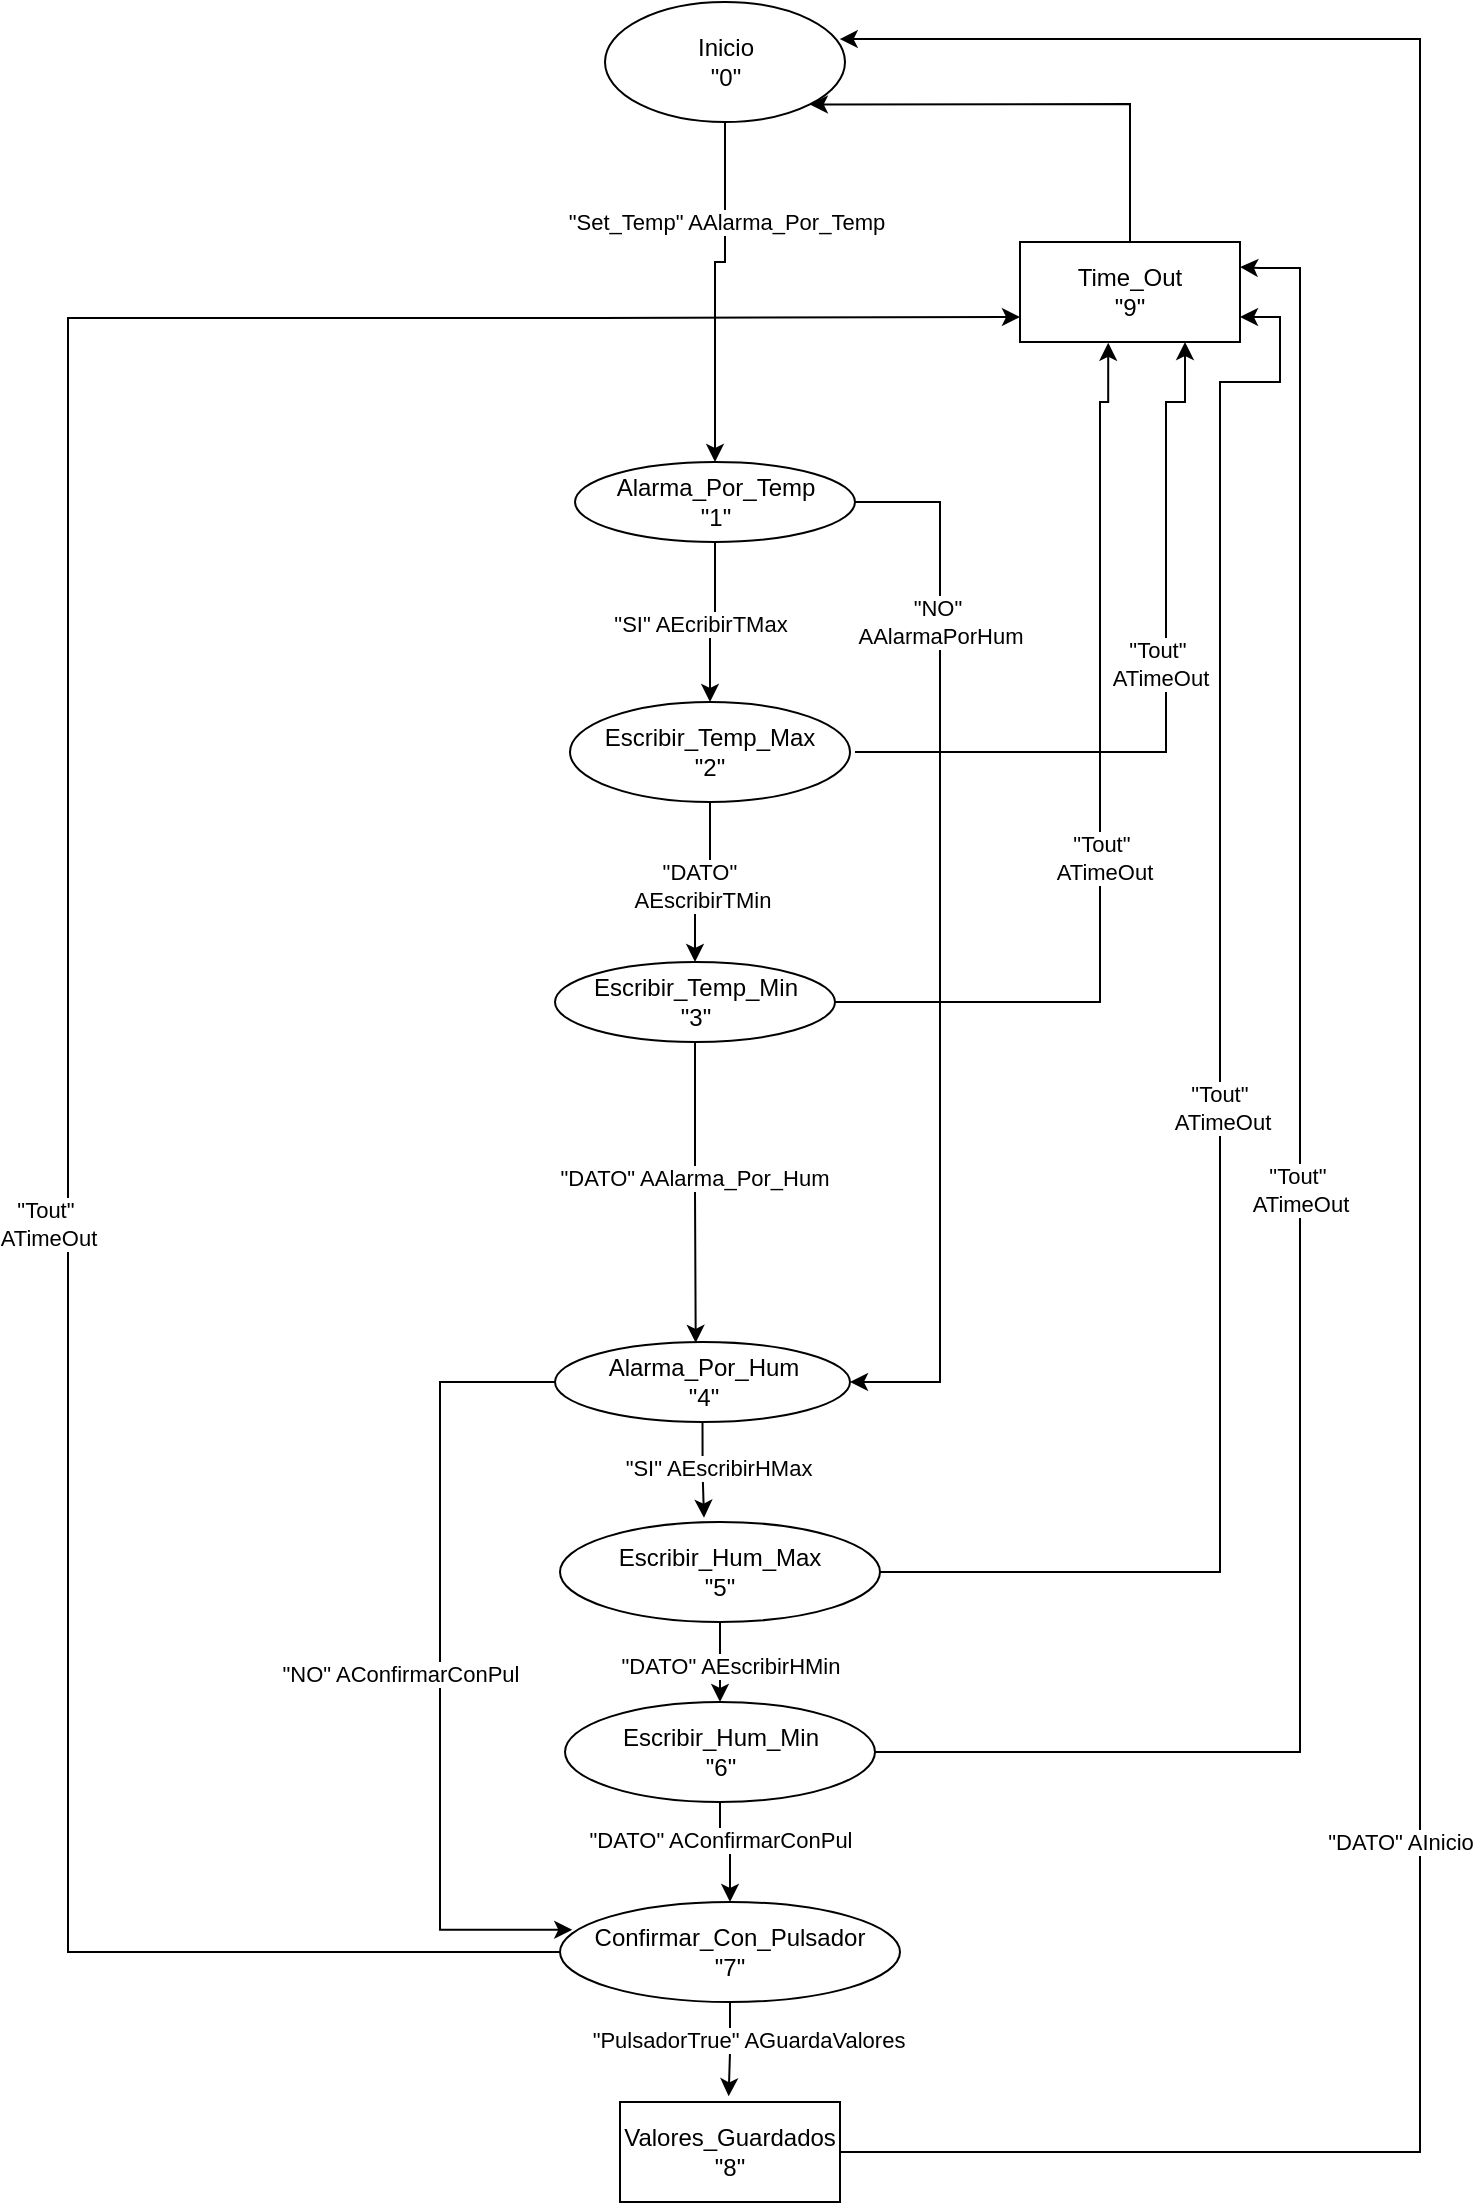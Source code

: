 <mxfile version="24.6.4" type="device">
  <diagram name="Page-1" id="wSb3pIXxHaZCQYWZxsak">
    <mxGraphModel dx="1507" dy="1035" grid="1" gridSize="10" guides="1" tooltips="1" connect="1" arrows="1" fold="1" page="1" pageScale="1" pageWidth="827" pageHeight="1169" math="0" shadow="0">
      <root>
        <mxCell id="0" />
        <mxCell id="1" parent="0" />
        <mxCell id="gHkvKvIm3D_nOaMs9rWN-1" value="Inicio&lt;div&gt;&quot;0&quot;&lt;/div&gt;" style="ellipse;whiteSpace=wrap;html=1;" parent="1" vertex="1">
          <mxGeometry x="342.5" y="50" width="120" height="60" as="geometry" />
        </mxCell>
        <mxCell id="gHkvKvIm3D_nOaMs9rWN-5" style="edgeStyle=orthogonalEdgeStyle;rounded=0;orthogonalLoop=1;jettySize=auto;html=1;entryX=0.5;entryY=0;entryDx=0;entryDy=0;exitX=0.5;exitY=1;exitDx=0;exitDy=0;" parent="1" source="D1iu8mPuPwEkOPNxLqE6-5" target="gHkvKvIm3D_nOaMs9rWN-4" edge="1">
          <mxGeometry relative="1" as="geometry">
            <mxPoint x="400" y="360" as="sourcePoint" />
          </mxGeometry>
        </mxCell>
        <mxCell id="gHkvKvIm3D_nOaMs9rWN-6" value="&quot;SI&quot; AEcribirTMax" style="edgeLabel;html=1;align=center;verticalAlign=middle;resizable=0;points=[];" parent="gHkvKvIm3D_nOaMs9rWN-5" vertex="1" connectable="0">
          <mxGeometry x="0.108" y="3" relative="1" as="geometry">
            <mxPoint x="-8" y="-2" as="offset" />
          </mxGeometry>
        </mxCell>
        <mxCell id="gHkvKvIm3D_nOaMs9rWN-31" style="edgeStyle=orthogonalEdgeStyle;rounded=0;orthogonalLoop=1;jettySize=auto;html=1;entryX=0.45;entryY=-0.043;entryDx=0;entryDy=0;entryPerimeter=0;exitX=0.5;exitY=1;exitDx=0;exitDy=0;" parent="1" source="D1iu8mPuPwEkOPNxLqE6-7" target="gHkvKvIm3D_nOaMs9rWN-29" edge="1">
          <mxGeometry relative="1" as="geometry">
            <mxPoint x="500" y="279.5" as="targetPoint" />
            <mxPoint x="400" y="660" as="sourcePoint" />
          </mxGeometry>
        </mxCell>
        <mxCell id="gHkvKvIm3D_nOaMs9rWN-32" value="&quot;SI&quot; AEscribirHMax" style="edgeLabel;html=1;align=center;verticalAlign=middle;resizable=0;points=[];" parent="gHkvKvIm3D_nOaMs9rWN-31" vertex="1" connectable="0">
          <mxGeometry x="0.585" relative="1" as="geometry">
            <mxPoint x="7" y="-15" as="offset" />
          </mxGeometry>
        </mxCell>
        <mxCell id="gHkvKvIm3D_nOaMs9rWN-8" style="edgeStyle=orthogonalEdgeStyle;rounded=0;orthogonalLoop=1;jettySize=auto;html=1;exitX=0.5;exitY=1;exitDx=0;exitDy=0;entryX=0.5;entryY=0;entryDx=0;entryDy=0;" parent="1" source="gHkvKvIm3D_nOaMs9rWN-4" target="gHkvKvIm3D_nOaMs9rWN-7" edge="1">
          <mxGeometry relative="1" as="geometry" />
        </mxCell>
        <mxCell id="gHkvKvIm3D_nOaMs9rWN-9" value="&quot;DATO&quot;&amp;nbsp;&lt;div&gt;AEscribirTMin&lt;/div&gt;" style="edgeLabel;html=1;align=center;verticalAlign=middle;resizable=0;points=[];" parent="gHkvKvIm3D_nOaMs9rWN-8" vertex="1" connectable="0">
          <mxGeometry y="2" relative="1" as="geometry">
            <mxPoint as="offset" />
          </mxGeometry>
        </mxCell>
        <mxCell id="gHkvKvIm3D_nOaMs9rWN-24" style="edgeStyle=orthogonalEdgeStyle;rounded=0;orthogonalLoop=1;jettySize=auto;html=1;exitX=1;exitY=0.5;exitDx=0;exitDy=0;entryX=0.75;entryY=1;entryDx=0;entryDy=0;" parent="1" target="3OKYl5-qhpJkKLRwrcnB-1" edge="1">
          <mxGeometry relative="1" as="geometry">
            <mxPoint x="622.5" y="230" as="targetPoint" />
            <Array as="points">
              <mxPoint x="623" y="425" />
              <mxPoint x="623" y="250" />
              <mxPoint x="633" y="250" />
            </Array>
            <mxPoint x="467.5" y="425" as="sourcePoint" />
          </mxGeometry>
        </mxCell>
        <mxCell id="gHkvKvIm3D_nOaMs9rWN-25" value="&quot;Tout&quot;&amp;nbsp;&lt;div&gt;ATimeOut&lt;/div&gt;" style="edgeLabel;html=1;align=center;verticalAlign=middle;resizable=0;points=[];" parent="gHkvKvIm3D_nOaMs9rWN-24" vertex="1" connectable="0">
          <mxGeometry x="0.021" y="-1" relative="1" as="geometry">
            <mxPoint x="-4" y="-11" as="offset" />
          </mxGeometry>
        </mxCell>
        <mxCell id="gHkvKvIm3D_nOaMs9rWN-4" value="Escribir_Temp_Max&lt;div&gt;&quot;2&quot;&lt;/div&gt;" style="ellipse;whiteSpace=wrap;html=1;" parent="1" vertex="1">
          <mxGeometry x="325" y="400" width="140" height="50" as="geometry" />
        </mxCell>
        <mxCell id="gHkvKvIm3D_nOaMs9rWN-22" style="edgeStyle=orthogonalEdgeStyle;rounded=0;orthogonalLoop=1;jettySize=auto;html=1;exitX=1;exitY=0.5;exitDx=0;exitDy=0;entryX=0.401;entryY=1.008;entryDx=0;entryDy=0;entryPerimeter=0;" parent="1" source="gHkvKvIm3D_nOaMs9rWN-7" target="3OKYl5-qhpJkKLRwrcnB-1" edge="1">
          <mxGeometry relative="1" as="geometry">
            <mxPoint x="334.0" y="535" as="sourcePoint" />
            <mxPoint x="590" y="250" as="targetPoint" />
            <Array as="points">
              <mxPoint x="590" y="550" />
              <mxPoint x="590" y="250" />
              <mxPoint x="594" y="250" />
            </Array>
          </mxGeometry>
        </mxCell>
        <mxCell id="gHkvKvIm3D_nOaMs9rWN-23" value="&quot;Tout&quot;&amp;nbsp;&lt;div&gt;ATimeOut&lt;/div&gt;" style="edgeLabel;html=1;align=center;verticalAlign=middle;resizable=0;points=[];" parent="gHkvKvIm3D_nOaMs9rWN-22" vertex="1" connectable="0">
          <mxGeometry x="-0.032" y="-2" relative="1" as="geometry">
            <mxPoint y="21" as="offset" />
          </mxGeometry>
        </mxCell>
        <mxCell id="gHkvKvIm3D_nOaMs9rWN-7" value="Escribir_Temp_Min&lt;div&gt;&quot;3&quot;&lt;/div&gt;" style="ellipse;whiteSpace=wrap;html=1;" parent="1" vertex="1">
          <mxGeometry x="317.5" y="530" width="140" height="40" as="geometry" />
        </mxCell>
        <mxCell id="gHkvKvIm3D_nOaMs9rWN-13" style="edgeStyle=orthogonalEdgeStyle;rounded=0;orthogonalLoop=1;jettySize=auto;html=1;exitX=0.5;exitY=1;exitDx=0;exitDy=0;entryX=0.494;entryY=-0.057;entryDx=0;entryDy=0;entryPerimeter=0;" parent="1" source="gHkvKvIm3D_nOaMs9rWN-10" target="gHkvKvIm3D_nOaMs9rWN-15" edge="1">
          <mxGeometry relative="1" as="geometry">
            <mxPoint x="389" y="860" as="targetPoint" />
          </mxGeometry>
        </mxCell>
        <mxCell id="gHkvKvIm3D_nOaMs9rWN-14" value="&quot;PulsadorTrue&quot; AGuardaValores" style="edgeLabel;html=1;align=center;verticalAlign=middle;resizable=0;points=[];" parent="gHkvKvIm3D_nOaMs9rWN-13" vertex="1" connectable="0">
          <mxGeometry x="-0.243" y="-1" relative="1" as="geometry">
            <mxPoint x="10" y="1" as="offset" />
          </mxGeometry>
        </mxCell>
        <mxCell id="gHkvKvIm3D_nOaMs9rWN-19" style="edgeStyle=orthogonalEdgeStyle;rounded=0;orthogonalLoop=1;jettySize=auto;html=1;exitX=0;exitY=0.5;exitDx=0;exitDy=0;entryX=0;entryY=0.75;entryDx=0;entryDy=0;" parent="1" source="gHkvKvIm3D_nOaMs9rWN-10" target="3OKYl5-qhpJkKLRwrcnB-1" edge="1">
          <mxGeometry relative="1" as="geometry">
            <mxPoint x="340" y="200" as="targetPoint" />
            <Array as="points">
              <mxPoint x="74" y="1025" />
              <mxPoint x="74" y="208" />
              <mxPoint x="340" y="208" />
            </Array>
            <mxPoint x="304.09" y="995" as="sourcePoint" />
          </mxGeometry>
        </mxCell>
        <mxCell id="gHkvKvIm3D_nOaMs9rWN-20" value="&quot;Tout&quot;&amp;nbsp;&lt;div&gt;ATimeOut&lt;/div&gt;" style="edgeLabel;html=1;align=center;verticalAlign=middle;resizable=0;points=[];" parent="gHkvKvIm3D_nOaMs9rWN-19" vertex="1" connectable="0">
          <mxGeometry x="-0.207" y="-1" relative="1" as="geometry">
            <mxPoint x="-11" as="offset" />
          </mxGeometry>
        </mxCell>
        <mxCell id="gHkvKvIm3D_nOaMs9rWN-10" value="Confirmar_Con_Pulsador&lt;div&gt;&quot;7&quot;&lt;/div&gt;" style="ellipse;whiteSpace=wrap;html=1;" parent="1" vertex="1">
          <mxGeometry x="320" y="1000" width="170" height="50" as="geometry" />
        </mxCell>
        <mxCell id="D1iu8mPuPwEkOPNxLqE6-1" style="edgeStyle=orthogonalEdgeStyle;rounded=0;orthogonalLoop=1;jettySize=auto;html=1;exitX=1;exitY=0.5;exitDx=0;exitDy=0;entryX=0.978;entryY=0.309;entryDx=0;entryDy=0;entryPerimeter=0;" parent="1" source="gHkvKvIm3D_nOaMs9rWN-15" target="gHkvKvIm3D_nOaMs9rWN-1" edge="1">
          <mxGeometry relative="1" as="geometry">
            <mxPoint x="680" y="90" as="targetPoint" />
            <Array as="points">
              <mxPoint x="750" y="1125" />
              <mxPoint x="750" y="68" />
            </Array>
          </mxGeometry>
        </mxCell>
        <mxCell id="D1iu8mPuPwEkOPNxLqE6-2" value="&quot;DATO&quot; AInicio" style="edgeLabel;html=1;align=center;verticalAlign=middle;resizable=0;points=[];" parent="D1iu8mPuPwEkOPNxLqE6-1" vertex="1" connectable="0">
          <mxGeometry x="0.964" y="-1" relative="1" as="geometry">
            <mxPoint x="250" y="902" as="offset" />
          </mxGeometry>
        </mxCell>
        <mxCell id="gHkvKvIm3D_nOaMs9rWN-15" value="Valores_Guardados&lt;div&gt;&quot;8&quot;&lt;/div&gt;" style="html=1;whiteSpace=wrap;" parent="1" vertex="1">
          <mxGeometry x="350" y="1100" width="110" height="50" as="geometry" />
        </mxCell>
        <mxCell id="gHkvKvIm3D_nOaMs9rWN-33" style="edgeStyle=orthogonalEdgeStyle;rounded=0;orthogonalLoop=1;jettySize=auto;html=1;exitX=0.5;exitY=1;exitDx=0;exitDy=0;entryX=0.5;entryY=0;entryDx=0;entryDy=0;" parent="1" source="gHkvKvIm3D_nOaMs9rWN-29" target="gHkvKvIm3D_nOaMs9rWN-30" edge="1">
          <mxGeometry relative="1" as="geometry">
            <mxPoint x="510" y="690" as="targetPoint" />
          </mxGeometry>
        </mxCell>
        <mxCell id="gHkvKvIm3D_nOaMs9rWN-34" value="&quot;DATO&quot; AEscribirHMin" style="edgeLabel;html=1;align=center;verticalAlign=middle;resizable=0;points=[];" parent="gHkvKvIm3D_nOaMs9rWN-33" vertex="1" connectable="0">
          <mxGeometry x="-0.205" relative="1" as="geometry">
            <mxPoint x="5" y="6" as="offset" />
          </mxGeometry>
        </mxCell>
        <mxCell id="gHkvKvIm3D_nOaMs9rWN-29" value="Escribir_Hum_Max&lt;div&gt;&quot;5&quot;&lt;/div&gt;" style="ellipse;whiteSpace=wrap;html=1;" parent="1" vertex="1">
          <mxGeometry x="320" y="810" width="160" height="50" as="geometry" />
        </mxCell>
        <mxCell id="gHkvKvIm3D_nOaMs9rWN-37" style="edgeStyle=orthogonalEdgeStyle;rounded=0;orthogonalLoop=1;jettySize=auto;html=1;exitX=0.5;exitY=1;exitDx=0;exitDy=0;" parent="1" source="gHkvKvIm3D_nOaMs9rWN-30" target="gHkvKvIm3D_nOaMs9rWN-10" edge="1">
          <mxGeometry relative="1" as="geometry" />
        </mxCell>
        <mxCell id="gHkvKvIm3D_nOaMs9rWN-38" value="&quot;DATO&quot; AConfirmarConPul" style="edgeLabel;html=1;align=center;verticalAlign=middle;resizable=0;points=[];" parent="gHkvKvIm3D_nOaMs9rWN-37" vertex="1" connectable="0">
          <mxGeometry x="-0.764" y="1" relative="1" as="geometry">
            <mxPoint x="-1" y="12" as="offset" />
          </mxGeometry>
        </mxCell>
        <mxCell id="gHkvKvIm3D_nOaMs9rWN-39" style="edgeStyle=orthogonalEdgeStyle;rounded=0;orthogonalLoop=1;jettySize=auto;html=1;exitX=1;exitY=0.5;exitDx=0;exitDy=0;entryX=1;entryY=0.25;entryDx=0;entryDy=0;" parent="1" source="gHkvKvIm3D_nOaMs9rWN-30" target="3OKYl5-qhpJkKLRwrcnB-1" edge="1">
          <mxGeometry relative="1" as="geometry">
            <mxPoint x="530" y="520" as="targetPoint" />
            <Array as="points">
              <mxPoint x="690" y="925" />
              <mxPoint x="690" y="183" />
              <mxPoint x="670" y="183" />
            </Array>
          </mxGeometry>
        </mxCell>
        <mxCell id="gHkvKvIm3D_nOaMs9rWN-42" value="&quot;Tout&quot;&amp;nbsp;&lt;div&gt;ATimeOut&lt;/div&gt;" style="edgeLabel;html=1;align=center;verticalAlign=middle;resizable=0;points=[];" parent="gHkvKvIm3D_nOaMs9rWN-39" vertex="1" connectable="0">
          <mxGeometry x="0.004" relative="1" as="geometry">
            <mxPoint as="offset" />
          </mxGeometry>
        </mxCell>
        <mxCell id="gHkvKvIm3D_nOaMs9rWN-30" value="Escribir_Hum_Min&lt;div&gt;&quot;6&quot;&lt;/div&gt;" style="ellipse;whiteSpace=wrap;html=1;" parent="1" vertex="1">
          <mxGeometry x="322.5" y="900" width="155" height="50" as="geometry" />
        </mxCell>
        <mxCell id="gHkvKvIm3D_nOaMs9rWN-40" style="edgeStyle=orthogonalEdgeStyle;rounded=0;orthogonalLoop=1;jettySize=auto;html=1;exitX=1;exitY=0.5;exitDx=0;exitDy=0;entryX=1;entryY=0.75;entryDx=0;entryDy=0;" parent="1" source="gHkvKvIm3D_nOaMs9rWN-29" target="3OKYl5-qhpJkKLRwrcnB-1" edge="1">
          <mxGeometry relative="1" as="geometry">
            <Array as="points">
              <mxPoint x="650" y="835" />
              <mxPoint x="650" y="240" />
              <mxPoint x="680" y="240" />
              <mxPoint x="680" y="208" />
            </Array>
            <mxPoint x="480" y="150" as="targetPoint" />
          </mxGeometry>
        </mxCell>
        <mxCell id="gHkvKvIm3D_nOaMs9rWN-41" value="&quot;Tout&quot;&amp;nbsp;&lt;div&gt;ATimeOut&lt;/div&gt;" style="edgeLabel;html=1;align=center;verticalAlign=middle;resizable=0;points=[];" parent="gHkvKvIm3D_nOaMs9rWN-40" vertex="1" connectable="0">
          <mxGeometry x="-0.051" y="-1" relative="1" as="geometry">
            <mxPoint as="offset" />
          </mxGeometry>
        </mxCell>
        <mxCell id="D1iu8mPuPwEkOPNxLqE6-16" style="edgeStyle=orthogonalEdgeStyle;rounded=0;orthogonalLoop=1;jettySize=auto;html=1;exitX=0.5;exitY=1;exitDx=0;exitDy=0;entryX=0.5;entryY=0;entryDx=0;entryDy=0;" parent="1" source="gHkvKvIm3D_nOaMs9rWN-1" target="D1iu8mPuPwEkOPNxLqE6-5" edge="1">
          <mxGeometry relative="1" as="geometry">
            <mxPoint x="402.5" y="270" as="sourcePoint" />
            <Array as="points">
              <mxPoint x="403" y="180" />
              <mxPoint x="397" y="180" />
            </Array>
          </mxGeometry>
        </mxCell>
        <mxCell id="D1iu8mPuPwEkOPNxLqE6-17" value="&quot;Set_Temp&quot; AAlarma_Por_Temp" style="edgeLabel;html=1;align=center;verticalAlign=middle;resizable=0;points=[];" parent="D1iu8mPuPwEkOPNxLqE6-16" vertex="1" connectable="0">
          <mxGeometry x="0.086" y="2" relative="1" as="geometry">
            <mxPoint x="3" y="-40" as="offset" />
          </mxGeometry>
        </mxCell>
        <mxCell id="D1iu8mPuPwEkOPNxLqE6-18" style="edgeStyle=orthogonalEdgeStyle;rounded=0;orthogonalLoop=1;jettySize=auto;html=1;exitX=1;exitY=0.5;exitDx=0;exitDy=0;entryX=1;entryY=0.5;entryDx=0;entryDy=0;" parent="1" source="D1iu8mPuPwEkOPNxLqE6-5" target="D1iu8mPuPwEkOPNxLqE6-7" edge="1">
          <mxGeometry relative="1" as="geometry">
            <mxPoint x="470" y="640" as="targetPoint" />
            <Array as="points">
              <mxPoint x="510" y="300" />
              <mxPoint x="510" y="740" />
            </Array>
          </mxGeometry>
        </mxCell>
        <mxCell id="D1iu8mPuPwEkOPNxLqE6-19" value="&quot;NO&quot;&amp;nbsp;&lt;div&gt;AAlarmaPorHum&lt;/div&gt;" style="edgeLabel;html=1;align=center;verticalAlign=middle;resizable=0;points=[];" parent="D1iu8mPuPwEkOPNxLqE6-18" vertex="1" connectable="0">
          <mxGeometry x="0.045" y="-1" relative="1" as="geometry">
            <mxPoint x="1" y="-173" as="offset" />
          </mxGeometry>
        </mxCell>
        <mxCell id="D1iu8mPuPwEkOPNxLqE6-5" value="Alarma_Por_Temp&lt;div&gt;&quot;1&quot;&lt;/div&gt;" style="ellipse;whiteSpace=wrap;html=1;" parent="1" vertex="1">
          <mxGeometry x="327.5" y="280" width="140" height="40" as="geometry" />
        </mxCell>
        <mxCell id="D1iu8mPuPwEkOPNxLqE6-14" style="edgeStyle=orthogonalEdgeStyle;rounded=0;orthogonalLoop=1;jettySize=auto;html=1;exitX=0;exitY=0.5;exitDx=0;exitDy=0;entryX=0.036;entryY=0.278;entryDx=0;entryDy=0;entryPerimeter=0;" parent="1" source="D1iu8mPuPwEkOPNxLqE6-7" target="gHkvKvIm3D_nOaMs9rWN-10" edge="1">
          <mxGeometry relative="1" as="geometry">
            <mxPoint x="317.412" y="980" as="targetPoint" />
            <Array as="points">
              <mxPoint x="260" y="740" />
              <mxPoint x="260" y="1014" />
            </Array>
          </mxGeometry>
        </mxCell>
        <mxCell id="D1iu8mPuPwEkOPNxLqE6-15" value="&quot;NO&quot; AConfirmarConPul" style="edgeLabel;html=1;align=center;verticalAlign=middle;resizable=0;points=[];" parent="D1iu8mPuPwEkOPNxLqE6-14" vertex="1" connectable="0">
          <mxGeometry x="-0.021" relative="1" as="geometry">
            <mxPoint x="-20" y="9" as="offset" />
          </mxGeometry>
        </mxCell>
        <mxCell id="D1iu8mPuPwEkOPNxLqE6-7" value="Alarma_Por_Hum&lt;div&gt;&quot;4&quot;&lt;/div&gt;" style="ellipse;whiteSpace=wrap;html=1;" parent="1" vertex="1">
          <mxGeometry x="317.5" y="720" width="147.5" height="40" as="geometry" />
        </mxCell>
        <mxCell id="D1iu8mPuPwEkOPNxLqE6-12" style="edgeStyle=orthogonalEdgeStyle;rounded=0;orthogonalLoop=1;jettySize=auto;html=1;entryX=0.477;entryY=0.01;entryDx=0;entryDy=0;entryPerimeter=0;exitX=0.5;exitY=1;exitDx=0;exitDy=0;" parent="1" source="gHkvKvIm3D_nOaMs9rWN-7" target="D1iu8mPuPwEkOPNxLqE6-7" edge="1">
          <mxGeometry relative="1" as="geometry">
            <mxPoint x="388" y="640" as="sourcePoint" />
          </mxGeometry>
        </mxCell>
        <mxCell id="D1iu8mPuPwEkOPNxLqE6-13" value="&quot;DATO&quot; AAlarma_Por_Hum" style="edgeLabel;html=1;align=center;verticalAlign=middle;resizable=0;points=[];" parent="D1iu8mPuPwEkOPNxLqE6-12" vertex="1" connectable="0">
          <mxGeometry x="-0.21" y="1" relative="1" as="geometry">
            <mxPoint x="-2" y="8" as="offset" />
          </mxGeometry>
        </mxCell>
        <mxCell id="3OKYl5-qhpJkKLRwrcnB-1" value="Time_Out&lt;div&gt;&quot;9&quot;&lt;/div&gt;" style="html=1;whiteSpace=wrap;" vertex="1" parent="1">
          <mxGeometry x="550" y="170" width="110" height="50" as="geometry" />
        </mxCell>
        <mxCell id="3OKYl5-qhpJkKLRwrcnB-2" value="" style="endArrow=classic;html=1;rounded=0;exitX=0.5;exitY=0;exitDx=0;exitDy=0;entryX=1;entryY=1;entryDx=0;entryDy=0;" edge="1" parent="1" source="3OKYl5-qhpJkKLRwrcnB-1" target="gHkvKvIm3D_nOaMs9rWN-1">
          <mxGeometry width="50" height="50" relative="1" as="geometry">
            <mxPoint x="530" y="140" as="sourcePoint" />
            <mxPoint x="580" y="90" as="targetPoint" />
            <Array as="points">
              <mxPoint x="605" y="101" />
            </Array>
          </mxGeometry>
        </mxCell>
      </root>
    </mxGraphModel>
  </diagram>
</mxfile>

